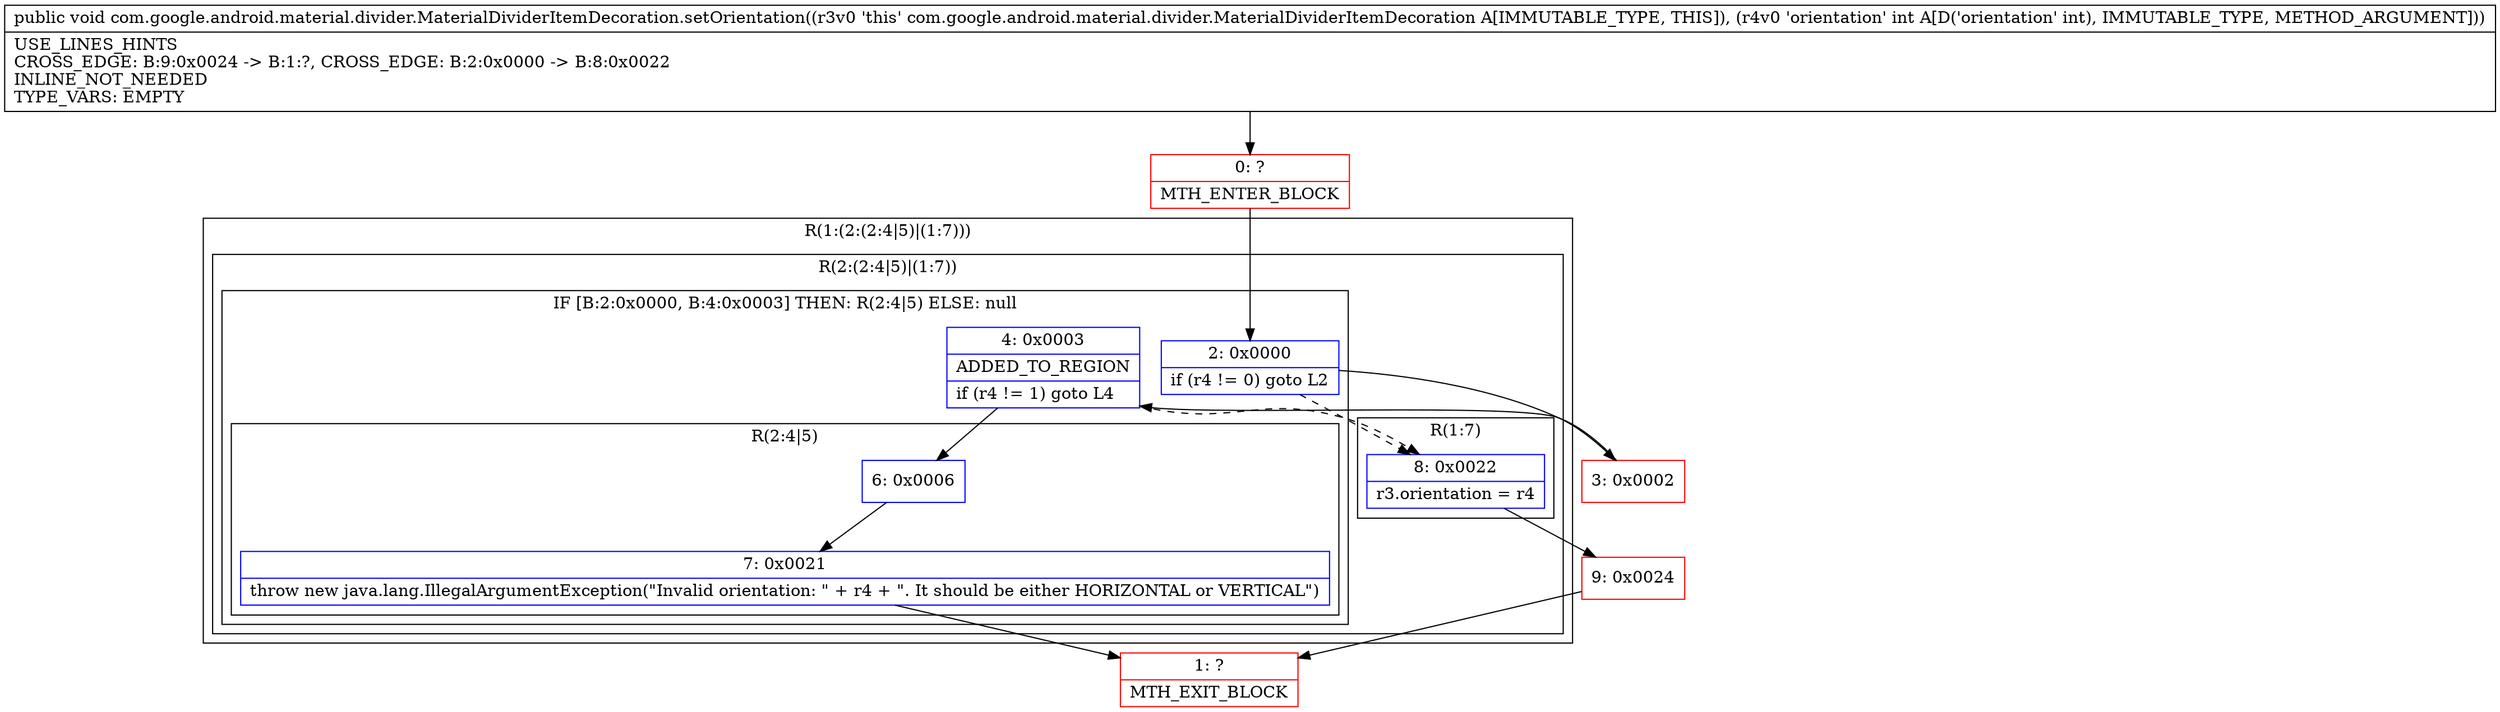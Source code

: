 digraph "CFG forcom.google.android.material.divider.MaterialDividerItemDecoration.setOrientation(I)V" {
subgraph cluster_Region_1316062657 {
label = "R(1:(2:(2:4|5)|(1:7)))";
node [shape=record,color=blue];
subgraph cluster_Region_2066732193 {
label = "R(2:(2:4|5)|(1:7))";
node [shape=record,color=blue];
subgraph cluster_IfRegion_1246879024 {
label = "IF [B:2:0x0000, B:4:0x0003] THEN: R(2:4|5) ELSE: null";
node [shape=record,color=blue];
Node_2 [shape=record,label="{2\:\ 0x0000|if (r4 != 0) goto L2\l}"];
Node_4 [shape=record,label="{4\:\ 0x0003|ADDED_TO_REGION\l|if (r4 != 1) goto L4\l}"];
subgraph cluster_Region_1607156133 {
label = "R(2:4|5)";
node [shape=record,color=blue];
Node_6 [shape=record,label="{6\:\ 0x0006}"];
Node_7 [shape=record,label="{7\:\ 0x0021|throw new java.lang.IllegalArgumentException(\"Invalid orientation: \" + r4 + \". It should be either HORIZONTAL or VERTICAL\")\l}"];
}
}
subgraph cluster_Region_492210192 {
label = "R(1:7)";
node [shape=record,color=blue];
Node_8 [shape=record,label="{8\:\ 0x0022|r3.orientation = r4\l}"];
}
}
}
Node_0 [shape=record,color=red,label="{0\:\ ?|MTH_ENTER_BLOCK\l}"];
Node_3 [shape=record,color=red,label="{3\:\ 0x0002}"];
Node_1 [shape=record,color=red,label="{1\:\ ?|MTH_EXIT_BLOCK\l}"];
Node_9 [shape=record,color=red,label="{9\:\ 0x0024}"];
MethodNode[shape=record,label="{public void com.google.android.material.divider.MaterialDividerItemDecoration.setOrientation((r3v0 'this' com.google.android.material.divider.MaterialDividerItemDecoration A[IMMUTABLE_TYPE, THIS]), (r4v0 'orientation' int A[D('orientation' int), IMMUTABLE_TYPE, METHOD_ARGUMENT]))  | USE_LINES_HINTS\lCROSS_EDGE: B:9:0x0024 \-\> B:1:?, CROSS_EDGE: B:2:0x0000 \-\> B:8:0x0022\lINLINE_NOT_NEEDED\lTYPE_VARS: EMPTY\l}"];
MethodNode -> Node_0;Node_2 -> Node_3;
Node_2 -> Node_8[style=dashed];
Node_4 -> Node_6;
Node_4 -> Node_8[style=dashed];
Node_6 -> Node_7;
Node_7 -> Node_1;
Node_8 -> Node_9;
Node_0 -> Node_2;
Node_3 -> Node_4;
Node_9 -> Node_1;
}

